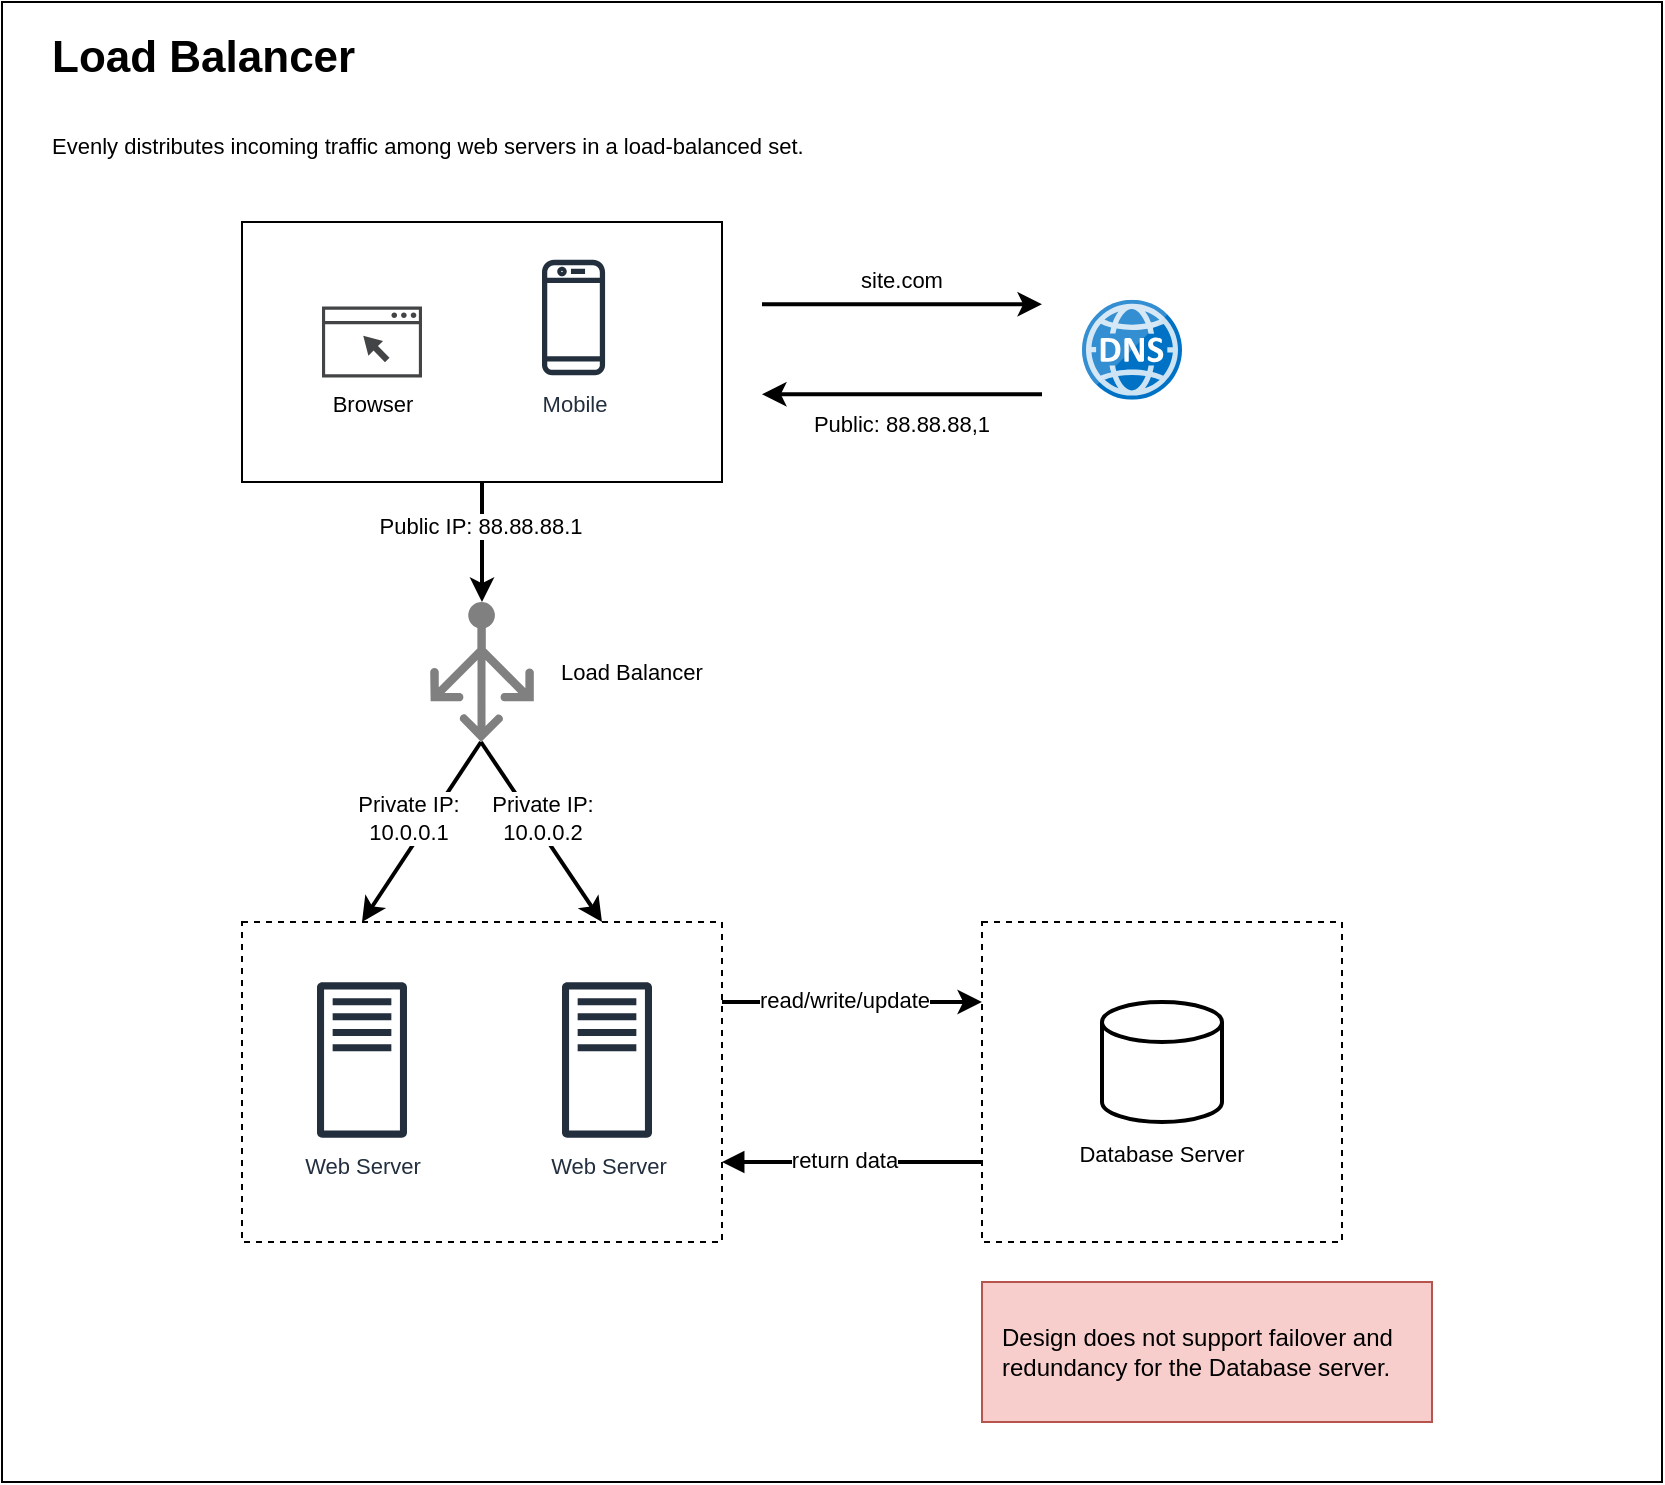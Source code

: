 <mxfile version="19.0.3" type="device"><diagram id="DGs2yfAw-LwcwXoiznSU" name="Page-1"><mxGraphModel dx="1426" dy="852" grid="1" gridSize="10" guides="1" tooltips="1" connect="1" arrows="1" fold="1" page="1" pageScale="1" pageWidth="850" pageHeight="1100" math="0" shadow="0"><root><mxCell id="0"/><mxCell id="1" style="locked=1;" parent="0"/><mxCell id="hPVIUfgEZxaa7cwPkqvz-43" value="" style="rounded=0;whiteSpace=wrap;html=1;fontSize=11;fillColor=#808080;" parent="1" vertex="1"><mxGeometry x="370" y="340" width="120" height="60" as="geometry"/></mxCell><mxCell id="hPVIUfgEZxaa7cwPkqvz-44" value="" style="rounded=0;whiteSpace=wrap;html=1;fontSize=11;fillColor=#808080;" parent="1" vertex="1"><mxGeometry x="370" y="340" width="120" height="60" as="geometry"/></mxCell><mxCell id="hPVIUfgEZxaa7cwPkqvz-45" value="" style="rounded=0;whiteSpace=wrap;html=1;fontSize=11;" parent="1" vertex="1"><mxGeometry x="10" y="10" width="830" height="740" as="geometry"/></mxCell><mxCell id="hPVIUfgEZxaa7cwPkqvz-1" value="Diagram" style="" parent="0"/><mxCell id="hPVIUfgEZxaa7cwPkqvz-15" value="" style="sketch=0;aspect=fixed;pointerEvents=1;shadow=0;dashed=0;html=1;strokeColor=none;labelPosition=center;verticalLabelPosition=bottom;verticalAlign=top;align=center;fillColor=#808080;shape=mxgraph.azure.load_balancer_generic;fontSize=11;" parent="hPVIUfgEZxaa7cwPkqvz-1" vertex="1"><mxGeometry x="224.1" y="310" width="51.8" height="70" as="geometry"/></mxCell><mxCell id="hPVIUfgEZxaa7cwPkqvz-16" value="" style="group" parent="hPVIUfgEZxaa7cwPkqvz-1" vertex="1" connectable="0"><mxGeometry x="130" y="120" width="240" height="130" as="geometry"/></mxCell><mxCell id="hPVIUfgEZxaa7cwPkqvz-2" value="" style="rounded=0;whiteSpace=wrap;html=1;" parent="hPVIUfgEZxaa7cwPkqvz-16" vertex="1"><mxGeometry width="240" height="130" as="geometry"/></mxCell><mxCell id="hPVIUfgEZxaa7cwPkqvz-3" value="Browser" style="sketch=0;pointerEvents=1;shadow=0;dashed=0;html=1;strokeColor=none;fillColor=#434445;aspect=fixed;labelPosition=center;verticalLabelPosition=bottom;verticalAlign=top;align=center;outlineConnect=0;shape=mxgraph.vvd.web_browser;fontSize=11;" parent="hPVIUfgEZxaa7cwPkqvz-16" vertex="1"><mxGeometry x="40" y="42.25" width="50" height="35.5" as="geometry"/></mxCell><mxCell id="hPVIUfgEZxaa7cwPkqvz-4" value="Mobile" style="sketch=0;outlineConnect=0;fontColor=#232F3E;gradientColor=none;fillColor=#232F3D;strokeColor=none;dashed=0;verticalLabelPosition=bottom;verticalAlign=top;align=center;html=1;fontSize=11;fontStyle=0;aspect=fixed;pointerEvents=1;shape=mxgraph.aws4.mobile_client;" parent="hPVIUfgEZxaa7cwPkqvz-16" vertex="1"><mxGeometry x="150" y="17.75" width="31.54" height="60" as="geometry"/></mxCell><mxCell id="hPVIUfgEZxaa7cwPkqvz-17" value="" style="group" parent="hPVIUfgEZxaa7cwPkqvz-1" vertex="1" connectable="0"><mxGeometry x="390" y="140" width="210" height="91.13" as="geometry"/></mxCell><mxCell id="hPVIUfgEZxaa7cwPkqvz-10" style="edgeStyle=none;rounded=0;orthogonalLoop=1;jettySize=auto;html=1;strokeWidth=2;" parent="hPVIUfgEZxaa7cwPkqvz-17" edge="1"><mxGeometry relative="1" as="geometry"><mxPoint y="21.13" as="sourcePoint"/><mxPoint x="140" y="21.13" as="targetPoint"/></mxGeometry></mxCell><mxCell id="hPVIUfgEZxaa7cwPkqvz-11" value="" style="sketch=0;aspect=fixed;html=1;points=[];align=center;image;fontSize=12;image=img/lib/mscae/DNS.svg;" parent="hPVIUfgEZxaa7cwPkqvz-17" vertex="1"><mxGeometry x="160" y="18.88" width="50" height="50" as="geometry"/></mxCell><mxCell id="hPVIUfgEZxaa7cwPkqvz-12" value="" style="endArrow=none;html=1;rounded=0;strokeWidth=2;startArrow=classic;startFill=1;endFill=0;" parent="hPVIUfgEZxaa7cwPkqvz-17" edge="1"><mxGeometry width="50" height="50" relative="1" as="geometry"><mxPoint y="66.13" as="sourcePoint"/><mxPoint x="140" y="66.13" as="targetPoint"/></mxGeometry></mxCell><mxCell id="hPVIUfgEZxaa7cwPkqvz-13" value="&lt;font style=&quot;font-size: 11px;&quot;&gt;site.com&lt;/font&gt;" style="text;html=1;strokeColor=none;fillColor=none;align=center;verticalAlign=middle;whiteSpace=wrap;rounded=0;fontSize=11;" parent="hPVIUfgEZxaa7cwPkqvz-17" vertex="1"><mxGeometry width="140" height="18.88" as="geometry"/></mxCell><mxCell id="hPVIUfgEZxaa7cwPkqvz-14" value="&lt;font style=&quot;font-size: 11px;&quot;&gt;Public: 88.88.88,1&lt;/font&gt;" style="text;html=1;strokeColor=none;fillColor=none;align=center;verticalAlign=middle;whiteSpace=wrap;rounded=0;fontSize=11;" parent="hPVIUfgEZxaa7cwPkqvz-17" vertex="1"><mxGeometry y="71.13" width="140" height="20" as="geometry"/></mxCell><mxCell id="hPVIUfgEZxaa7cwPkqvz-20" value="" style="rounded=0;whiteSpace=wrap;html=1;sketch=0;fixDash=1;dashed=1;" parent="hPVIUfgEZxaa7cwPkqvz-1" vertex="1"><mxGeometry x="500" y="470" width="180" height="160" as="geometry"/></mxCell><mxCell id="hPVIUfgEZxaa7cwPkqvz-25" value="" style="group" parent="hPVIUfgEZxaa7cwPkqvz-1" vertex="1" connectable="0"><mxGeometry x="545" y="510" width="90" height="91" as="geometry"/></mxCell><mxCell id="hPVIUfgEZxaa7cwPkqvz-26" value="" style="strokeWidth=2;html=1;shape=mxgraph.flowchart.database;whiteSpace=wrap;sketch=0;" parent="hPVIUfgEZxaa7cwPkqvz-25" vertex="1"><mxGeometry x="15" width="60" height="60" as="geometry"/></mxCell><mxCell id="hPVIUfgEZxaa7cwPkqvz-27" value="&lt;font style=&quot;font-size: 11px;&quot;&gt;Database Server&lt;/font&gt;" style="text;html=1;strokeColor=none;fillColor=none;align=center;verticalAlign=middle;whiteSpace=wrap;rounded=0;sketch=0;" parent="hPVIUfgEZxaa7cwPkqvz-25" vertex="1"><mxGeometry y="61" width="90" height="30" as="geometry"/></mxCell><mxCell id="hPVIUfgEZxaa7cwPkqvz-29" value="" style="group" parent="hPVIUfgEZxaa7cwPkqvz-1" vertex="1" connectable="0"><mxGeometry x="130" y="440" width="240" height="160" as="geometry"/></mxCell><mxCell id="hPVIUfgEZxaa7cwPkqvz-32" value="" style="group" parent="hPVIUfgEZxaa7cwPkqvz-29" vertex="1" connectable="0"><mxGeometry y="30" width="240" height="160" as="geometry"/></mxCell><mxCell id="hPVIUfgEZxaa7cwPkqvz-18" value="" style="rounded=0;whiteSpace=wrap;html=1;sketch=0;fixDash=1;dashed=1;" parent="hPVIUfgEZxaa7cwPkqvz-32" vertex="1"><mxGeometry width="240" height="160" as="geometry"/></mxCell><mxCell id="hPVIUfgEZxaa7cwPkqvz-19" value="&lt;font style=&quot;font-size: 11px;&quot;&gt;Web Server&lt;/font&gt;" style="sketch=0;outlineConnect=0;fontColor=#232F3E;gradientColor=none;fillColor=#232F3D;strokeColor=none;dashed=0;verticalLabelPosition=bottom;verticalAlign=top;align=center;html=1;fontSize=12;fontStyle=0;aspect=fixed;pointerEvents=1;shape=mxgraph.aws4.traditional_server;" parent="hPVIUfgEZxaa7cwPkqvz-32" vertex="1"><mxGeometry x="37.5" y="30" width="45" height="78" as="geometry"/></mxCell><mxCell id="hPVIUfgEZxaa7cwPkqvz-28" value="&lt;font style=&quot;font-size: 11px;&quot;&gt;Web Server&lt;/font&gt;" style="sketch=0;outlineConnect=0;fontColor=#232F3E;gradientColor=none;fillColor=#232F3D;strokeColor=none;dashed=0;verticalLabelPosition=bottom;verticalAlign=top;align=center;html=1;fontSize=12;fontStyle=0;aspect=fixed;pointerEvents=1;shape=mxgraph.aws4.traditional_server;" parent="hPVIUfgEZxaa7cwPkqvz-32" vertex="1"><mxGeometry x="160" y="30" width="45" height="78" as="geometry"/></mxCell><mxCell id="hPVIUfgEZxaa7cwPkqvz-30" value="" style="endArrow=classic;html=1;rounded=0;fontSize=11;entryX=0.5;entryY=0;entryDx=0;entryDy=0;entryPerimeter=0;exitX=0.5;exitY=1;exitDx=0;exitDy=0;strokeWidth=2;" parent="hPVIUfgEZxaa7cwPkqvz-1" source="hPVIUfgEZxaa7cwPkqvz-2" target="hPVIUfgEZxaa7cwPkqvz-15" edge="1"><mxGeometry width="50" height="50" relative="1" as="geometry"><mxPoint x="140" y="350" as="sourcePoint"/><mxPoint x="190" y="300" as="targetPoint"/></mxGeometry></mxCell><mxCell id="hPVIUfgEZxaa7cwPkqvz-31" value="Public IP: 88.88.88.1" style="edgeLabel;html=1;align=center;verticalAlign=middle;resizable=0;points=[];fontSize=11;" parent="hPVIUfgEZxaa7cwPkqvz-30" vertex="1" connectable="0"><mxGeometry x="-0.267" y="-1" relative="1" as="geometry"><mxPoint as="offset"/></mxGeometry></mxCell><mxCell id="hPVIUfgEZxaa7cwPkqvz-33" value="" style="endArrow=classic;html=1;rounded=0;fontSize=11;strokeWidth=2;entryX=0.25;entryY=0;entryDx=0;entryDy=0;exitX=0.49;exitY=1;exitDx=0;exitDy=0;exitPerimeter=0;" parent="hPVIUfgEZxaa7cwPkqvz-1" source="hPVIUfgEZxaa7cwPkqvz-15" target="hPVIUfgEZxaa7cwPkqvz-18" edge="1"><mxGeometry width="50" height="50" relative="1" as="geometry"><mxPoint x="110" y="420" as="sourcePoint"/><mxPoint x="160" y="370" as="targetPoint"/></mxGeometry></mxCell><mxCell id="hPVIUfgEZxaa7cwPkqvz-34" value="Private IP:&lt;br&gt;10.0.0.1" style="edgeLabel;html=1;align=center;verticalAlign=middle;resizable=0;points=[];fontSize=11;" parent="hPVIUfgEZxaa7cwPkqvz-33" vertex="1" connectable="0"><mxGeometry x="-0.152" relative="1" as="geometry"><mxPoint x="-12" as="offset"/></mxGeometry></mxCell><mxCell id="hPVIUfgEZxaa7cwPkqvz-35" value="" style="endArrow=classic;html=1;rounded=0;fontSize=11;strokeWidth=2;exitX=0.49;exitY=1;exitDx=0;exitDy=0;exitPerimeter=0;entryX=0.75;entryY=0;entryDx=0;entryDy=0;" parent="hPVIUfgEZxaa7cwPkqvz-1" source="hPVIUfgEZxaa7cwPkqvz-15" target="hPVIUfgEZxaa7cwPkqvz-18" edge="1"><mxGeometry width="50" height="50" relative="1" as="geometry"><mxPoint x="320" y="410" as="sourcePoint"/><mxPoint x="370" y="360" as="targetPoint"/></mxGeometry></mxCell><mxCell id="hPVIUfgEZxaa7cwPkqvz-36" value="Private IP:&lt;br&gt;10.0.0.2" style="edgeLabel;html=1;align=center;verticalAlign=middle;resizable=0;points=[];fontSize=11;" parent="hPVIUfgEZxaa7cwPkqvz-35" vertex="1" connectable="0"><mxGeometry x="-0.176" y="-2" relative="1" as="geometry"><mxPoint x="7" as="offset"/></mxGeometry></mxCell><mxCell id="hPVIUfgEZxaa7cwPkqvz-37" value="Load Balancer" style="text;html=1;strokeColor=none;fillColor=none;align=center;verticalAlign=middle;whiteSpace=wrap;rounded=0;fontSize=11;" parent="hPVIUfgEZxaa7cwPkqvz-1" vertex="1"><mxGeometry x="280" y="330" width="90" height="30" as="geometry"/></mxCell><mxCell id="hPVIUfgEZxaa7cwPkqvz-38" value="" style="endArrow=none;html=1;rounded=0;strokeWidth=2;startArrow=classic;startFill=1;endFill=0;entryX=1;entryY=0.25;entryDx=0;entryDy=0;exitX=0;exitY=0.25;exitDx=0;exitDy=0;" parent="hPVIUfgEZxaa7cwPkqvz-1" source="hPVIUfgEZxaa7cwPkqvz-20" target="hPVIUfgEZxaa7cwPkqvz-18" edge="1"><mxGeometry width="50" height="50" relative="1" as="geometry"><mxPoint x="550" y="480" as="sourcePoint"/><mxPoint x="400" y="480" as="targetPoint"/></mxGeometry></mxCell><mxCell id="hPVIUfgEZxaa7cwPkqvz-39" value="read/write/update" style="edgeLabel;html=1;align=center;verticalAlign=middle;resizable=0;points=[];" parent="hPVIUfgEZxaa7cwPkqvz-38" vertex="1" connectable="0"><mxGeometry x="0.15" relative="1" as="geometry"><mxPoint x="6" y="-1" as="offset"/></mxGeometry></mxCell><mxCell id="hPVIUfgEZxaa7cwPkqvz-40" value="" style="endArrow=block;html=1;rounded=0;strokeWidth=2;startArrow=none;startFill=0;endFill=1;entryX=1;entryY=0.75;entryDx=0;entryDy=0;exitX=0;exitY=0.75;exitDx=0;exitDy=0;" parent="hPVIUfgEZxaa7cwPkqvz-1" source="hPVIUfgEZxaa7cwPkqvz-20" target="hPVIUfgEZxaa7cwPkqvz-18" edge="1"><mxGeometry width="50" height="50" relative="1" as="geometry"><mxPoint x="550" y="560" as="sourcePoint"/><mxPoint x="400" y="560" as="targetPoint"/></mxGeometry></mxCell><mxCell id="hPVIUfgEZxaa7cwPkqvz-41" value="return data" style="edgeLabel;html=1;align=center;verticalAlign=middle;resizable=0;points=[];" parent="hPVIUfgEZxaa7cwPkqvz-40" vertex="1" connectable="0"><mxGeometry x="0.15" relative="1" as="geometry"><mxPoint x="6" y="-1" as="offset"/></mxGeometry></mxCell><mxCell id="hPVIUfgEZxaa7cwPkqvz-42" value="Design does not support failover and redundancy for the Database server." style="rounded=0;whiteSpace=wrap;html=1;fillColor=#f8cecc;strokeColor=#b85450;align=left;spacing=10;" parent="hPVIUfgEZxaa7cwPkqvz-1" vertex="1"><mxGeometry x="500" y="650" width="225" height="70" as="geometry"/></mxCell><mxCell id="hPVIUfgEZxaa7cwPkqvz-5" value="Title" style="locked=1;" parent="0"/><mxCell id="hPVIUfgEZxaa7cwPkqvz-9" value="&lt;h1&gt;&lt;span style=&quot;background-color: initial;&quot;&gt;Load Balancer&lt;/span&gt;&lt;/h1&gt;&lt;h1&gt;&lt;span style=&quot;background-color: initial; font-size: 11px; font-weight: normal;&quot;&gt;Evenly distributes incoming traffic among web servers in a load-balanced set.&lt;/span&gt;&lt;br&gt;&lt;/h1&gt;" style="text;html=1;strokeColor=none;fillColor=none;spacing=5;spacingTop=-20;whiteSpace=wrap;overflow=hidden;rounded=0;fontSize=11;" parent="hPVIUfgEZxaa7cwPkqvz-5" vertex="1"><mxGeometry x="30" y="20" width="400" height="80" as="geometry"/></mxCell></root></mxGraphModel></diagram></mxfile>